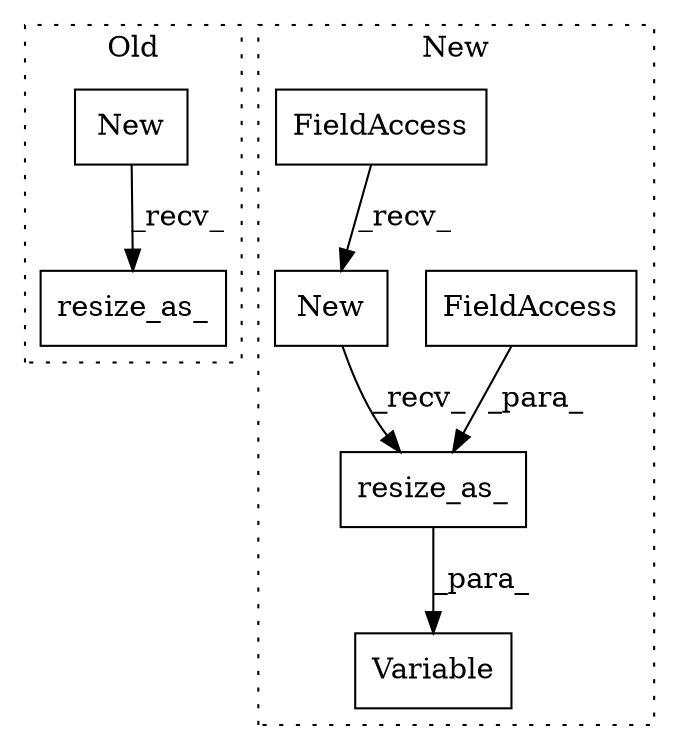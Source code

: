 digraph G {
subgraph cluster0 {
1 [label="resize_as_" a="32" s="3445,3457" l="11,1" shape="box"];
4 [label="New" a="32" s="3439" l="5" shape="box"];
label = "Old";
style="dotted";
}
subgraph cluster1 {
2 [label="resize_as_" a="32" s="3630,3647" l="11,1" shape="box"];
3 [label="New" a="32" s="3624" l="5" shape="box"];
5 [label="Variable" a="32" s="3608,3648" l="9,1" shape="box"];
6 [label="FieldAccess" a="22" s="3641" l="6" shape="box"];
7 [label="FieldAccess" a="22" s="3617" l="6" shape="box"];
label = "New";
style="dotted";
}
2 -> 5 [label="_para_"];
3 -> 2 [label="_recv_"];
4 -> 1 [label="_recv_"];
6 -> 2 [label="_para_"];
7 -> 3 [label="_recv_"];
}
